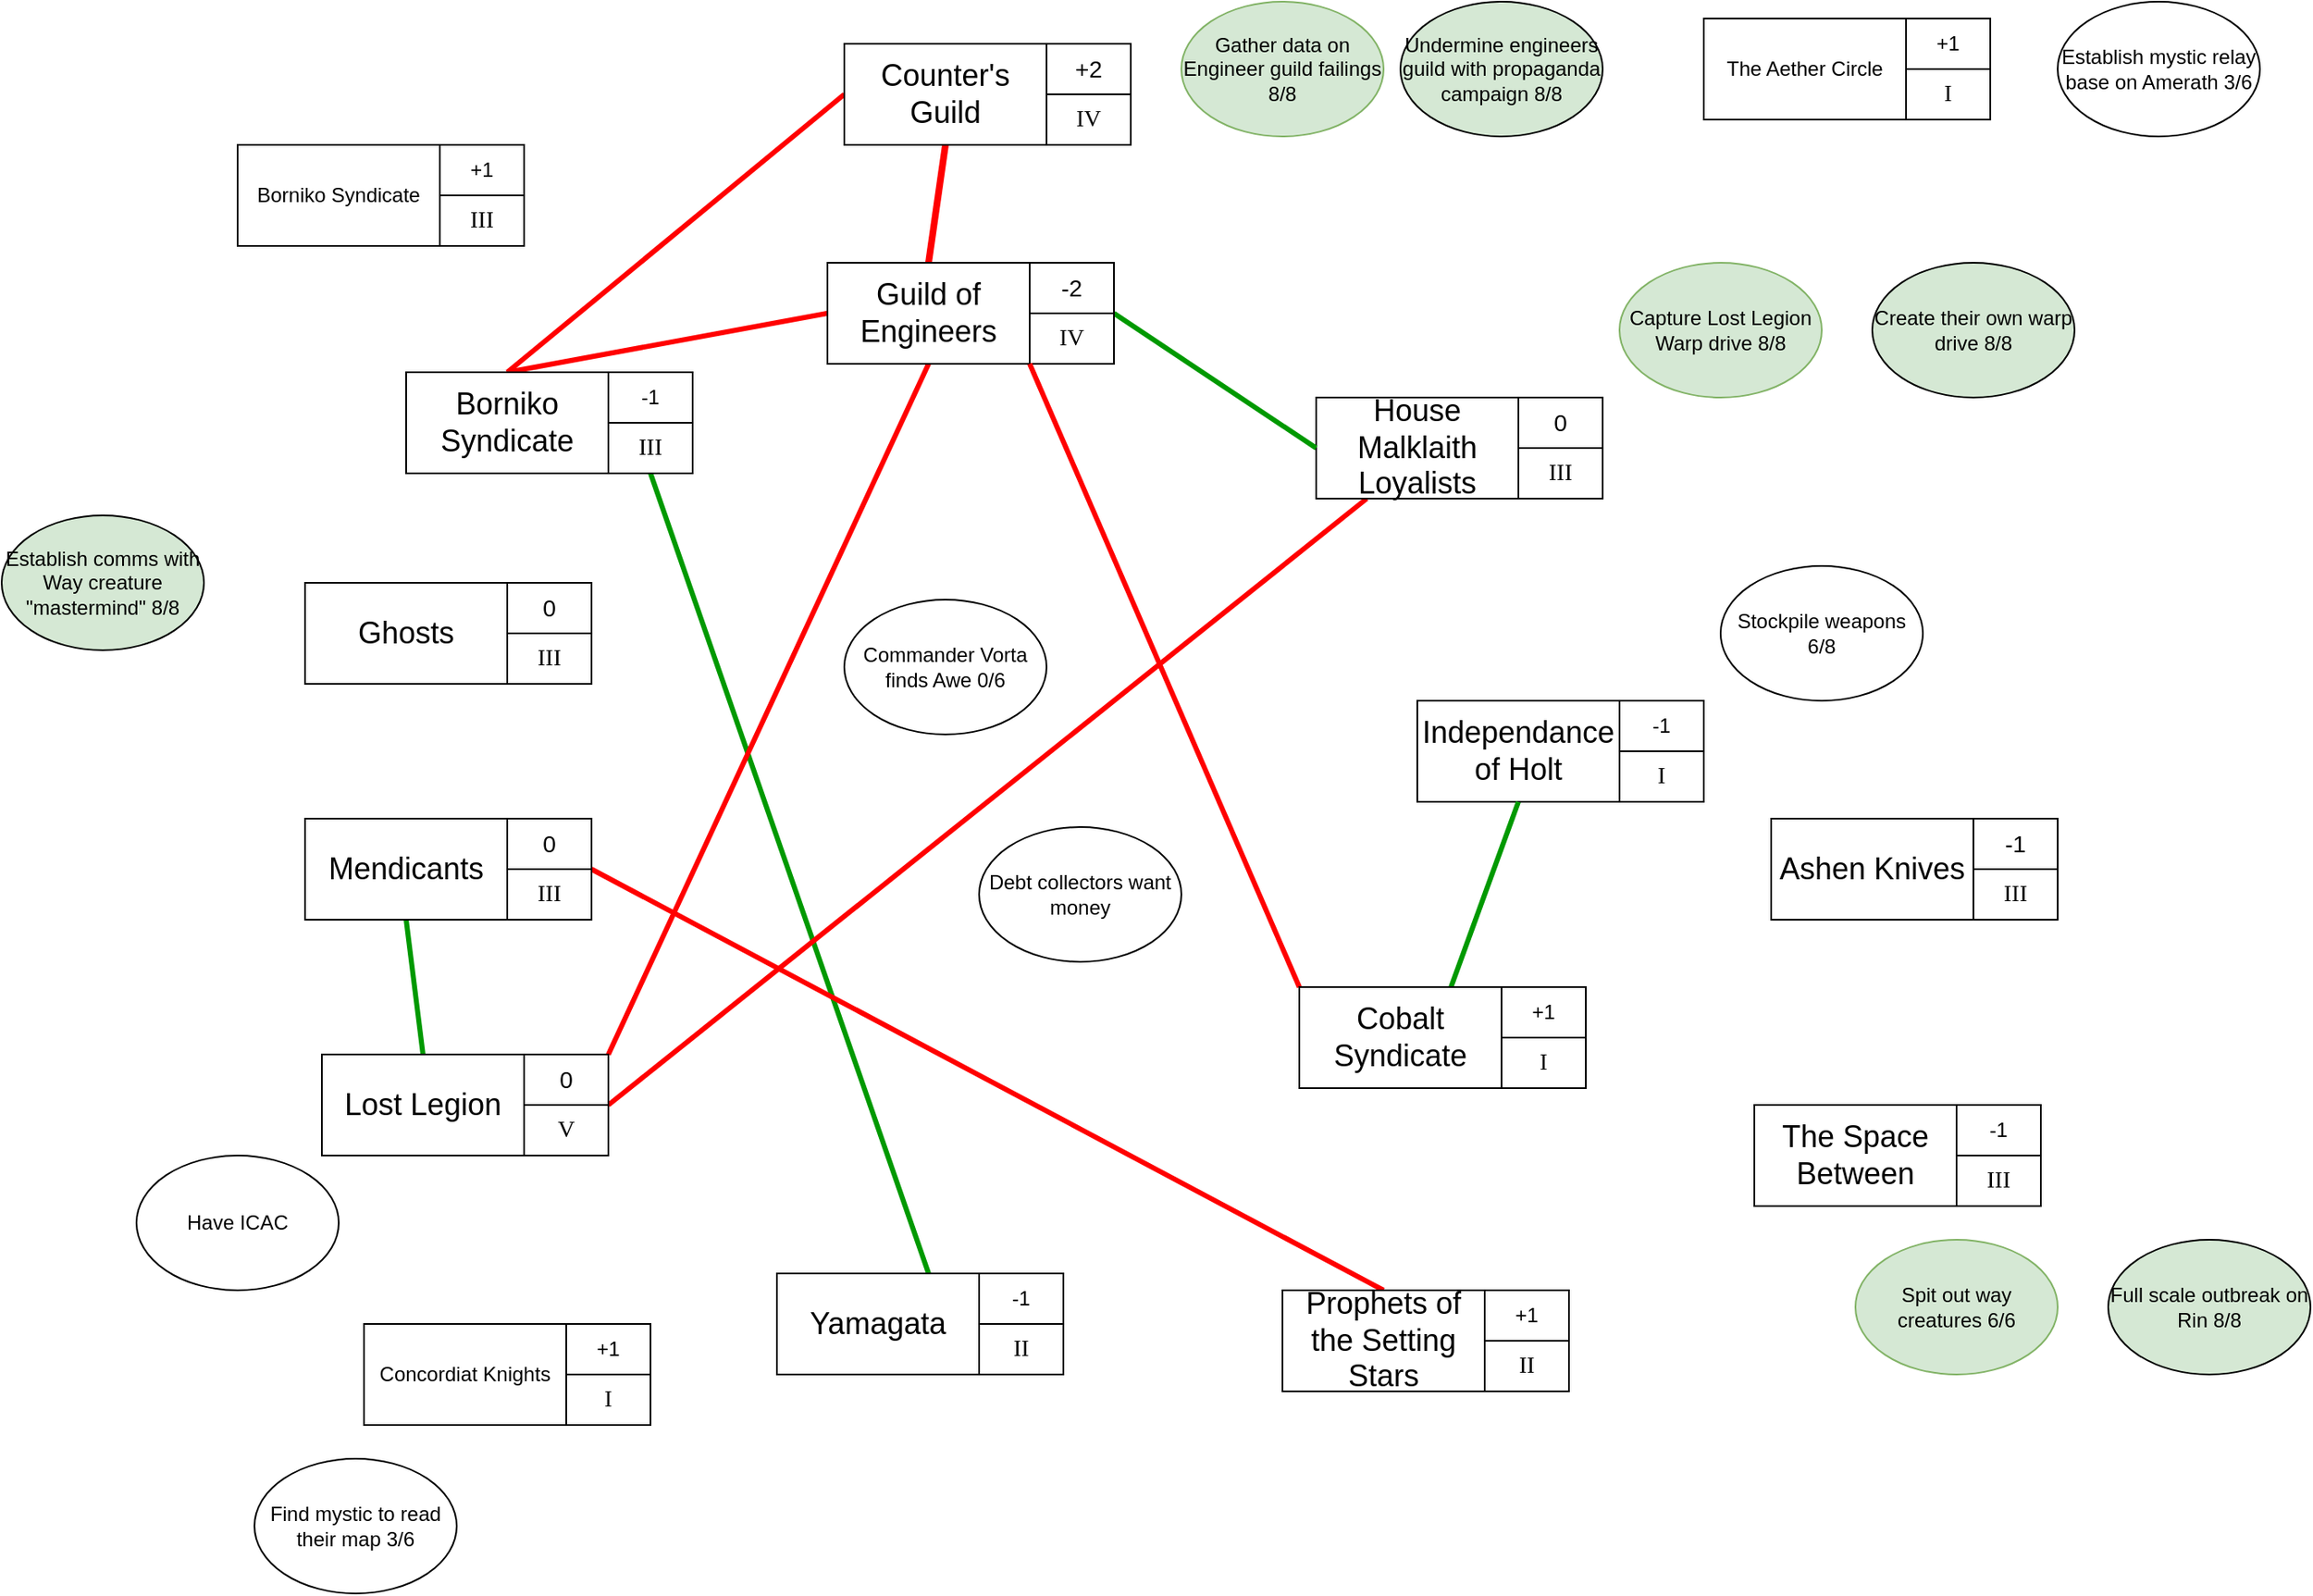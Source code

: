<mxfile version="17.4.3" type="github">
  <diagram id="KgzFzYW3JRcv5cXBahwz" name="Page-1">
    <mxGraphModel dx="1958" dy="1581" grid="1" gridSize="10" guides="1" tooltips="1" connect="1" arrows="1" fold="1" page="1" pageScale="1" pageWidth="850" pageHeight="1100" math="0" shadow="0">
      <root>
        <mxCell id="0" />
        <mxCell id="1" parent="0" />
        <mxCell id="65nMzep6q61FSym4G3b8-38" style="edgeStyle=none;rounded=0;jumpSize=13;orthogonalLoop=1;jettySize=auto;html=1;exitX=0.5;exitY=0;exitDx=0;exitDy=0;entryX=0;entryY=0.5;entryDx=0;entryDy=0;endArrow=none;endFill=0;strokeColor=#FF0000;strokeWidth=3;" parent="1" source="65nMzep6q61FSym4G3b8-1" target="65nMzep6q61FSym4G3b8-17" edge="1">
          <mxGeometry relative="1" as="geometry" />
        </mxCell>
        <mxCell id="sFyQtC-OYI_YycXrSOeD-6" style="rounded=0;orthogonalLoop=1;jettySize=auto;html=1;exitX=0.5;exitY=0;exitDx=0;exitDy=0;entryX=0;entryY=0.5;entryDx=0;entryDy=0;fillColor=#f8cecc;strokeColor=#FF0000;endArrow=none;endFill=0;strokeWidth=3;" parent="1" source="65nMzep6q61FSym4G3b8-1" target="sFyQtC-OYI_YycXrSOeD-2" edge="1">
          <mxGeometry relative="1" as="geometry" />
        </mxCell>
        <mxCell id="65nMzep6q61FSym4G3b8-1" value="&lt;font style=&quot;font-size: 18px&quot;&gt;Borniko Syndicate&lt;/font&gt;" style="rounded=0;whiteSpace=wrap;html=1;" parent="1" vertex="1">
          <mxGeometry x="180" y="125" width="120" height="60" as="geometry" />
        </mxCell>
        <mxCell id="65nMzep6q61FSym4G3b8-3" value="&lt;div&gt;-1&lt;/div&gt;" style="rounded=0;whiteSpace=wrap;html=1;" parent="1" vertex="1">
          <mxGeometry x="300" y="125" width="50" height="30" as="geometry" />
        </mxCell>
        <mxCell id="65nMzep6q61FSym4G3b8-40" style="edgeStyle=none;rounded=0;jumpSize=13;orthogonalLoop=1;jettySize=auto;html=1;exitX=0.5;exitY=1;exitDx=0;exitDy=0;entryX=0.75;entryY=0;entryDx=0;entryDy=0;endArrow=none;endFill=0;strokeWidth=3;strokeColor=#009900;" parent="1" source="65nMzep6q61FSym4G3b8-4" target="65nMzep6q61FSym4G3b8-20" edge="1">
          <mxGeometry relative="1" as="geometry" />
        </mxCell>
        <mxCell id="65nMzep6q61FSym4G3b8-4" value="&lt;font face=&quot;Times New Roman&quot;&gt;&lt;span style=&quot;font-size: 14px&quot;&gt;III&lt;/span&gt;&lt;/font&gt;" style="rounded=0;whiteSpace=wrap;html=1;" parent="1" vertex="1">
          <mxGeometry x="300" y="155" width="50" height="30" as="geometry" />
        </mxCell>
        <mxCell id="65nMzep6q61FSym4G3b8-5" value="&lt;font style=&quot;font-size: 18px&quot;&gt;Ghosts&lt;/font&gt;" style="rounded=0;whiteSpace=wrap;html=1;" parent="1" vertex="1">
          <mxGeometry x="120" y="250" width="120" height="60" as="geometry" />
        </mxCell>
        <mxCell id="65nMzep6q61FSym4G3b8-6" value="&lt;font style=&quot;font-size: 14px&quot;&gt;0&lt;/font&gt;" style="rounded=0;whiteSpace=wrap;html=1;" parent="1" vertex="1">
          <mxGeometry x="240" y="250" width="50" height="30" as="geometry" />
        </mxCell>
        <mxCell id="65nMzep6q61FSym4G3b8-7" value="&lt;font style=&quot;font-size: 14px&quot; face=&quot;Times New Roman&quot;&gt;III&lt;/font&gt;" style="rounded=0;whiteSpace=wrap;html=1;" parent="1" vertex="1">
          <mxGeometry x="240" y="280" width="50" height="30" as="geometry" />
        </mxCell>
        <mxCell id="65nMzep6q61FSym4G3b8-32" style="edgeStyle=none;rounded=0;orthogonalLoop=1;jettySize=auto;html=1;exitX=0.5;exitY=1;exitDx=0;exitDy=0;entryX=0.5;entryY=0;entryDx=0;entryDy=0;endArrow=none;endFill=0;fillColor=#d5e8d4;jumpSize=13;strokeWidth=3;strokeColor=#009900;" parent="1" source="65nMzep6q61FSym4G3b8-8" target="65nMzep6q61FSym4G3b8-11" edge="1">
          <mxGeometry relative="1" as="geometry" />
        </mxCell>
        <mxCell id="65nMzep6q61FSym4G3b8-8" value="&lt;font style=&quot;font-size: 18px&quot;&gt;Mendicants&lt;/font&gt;" style="rounded=0;whiteSpace=wrap;html=1;" parent="1" vertex="1">
          <mxGeometry x="120" y="390" width="120" height="60" as="geometry" />
        </mxCell>
        <mxCell id="65nMzep6q61FSym4G3b8-36" style="edgeStyle=none;rounded=0;jumpSize=13;orthogonalLoop=1;jettySize=auto;html=1;exitX=1;exitY=1;exitDx=0;exitDy=0;entryX=0.5;entryY=0;entryDx=0;entryDy=0;endArrow=none;endFill=0;strokeColor=#FF0000;strokeWidth=3;" parent="1" source="65nMzep6q61FSym4G3b8-9" target="65nMzep6q61FSym4G3b8-26" edge="1">
          <mxGeometry relative="1" as="geometry" />
        </mxCell>
        <mxCell id="65nMzep6q61FSym4G3b8-9" value="&lt;font style=&quot;font-size: 14px&quot;&gt;0&lt;/font&gt;" style="rounded=0;whiteSpace=wrap;html=1;" parent="1" vertex="1">
          <mxGeometry x="240" y="390" width="50" height="30" as="geometry" />
        </mxCell>
        <mxCell id="65nMzep6q61FSym4G3b8-10" value="&lt;font face=&quot;Times New Roman&quot; style=&quot;font-size: 14px&quot;&gt;III&lt;/font&gt;" style="rounded=0;whiteSpace=wrap;html=1;" parent="1" vertex="1">
          <mxGeometry x="240" y="420" width="50" height="30" as="geometry" />
        </mxCell>
        <mxCell id="65nMzep6q61FSym4G3b8-11" value="&lt;font style=&quot;font-size: 18px&quot;&gt;Lost Legion&lt;/font&gt;" style="rounded=0;whiteSpace=wrap;html=1;" parent="1" vertex="1">
          <mxGeometry x="130" y="530" width="120" height="60" as="geometry" />
        </mxCell>
        <mxCell id="65nMzep6q61FSym4G3b8-35" style="edgeStyle=none;rounded=0;jumpSize=13;orthogonalLoop=1;jettySize=auto;html=1;exitX=1;exitY=1;exitDx=0;exitDy=0;entryX=0.25;entryY=1;entryDx=0;entryDy=0;endArrow=none;endFill=0;strokeWidth=3;strokeColor=#FF0000;" parent="1" source="65nMzep6q61FSym4G3b8-12" target="65nMzep6q61FSym4G3b8-14" edge="1">
          <mxGeometry relative="1" as="geometry" />
        </mxCell>
        <mxCell id="65nMzep6q61FSym4G3b8-37" style="edgeStyle=none;rounded=0;jumpSize=13;orthogonalLoop=1;jettySize=auto;html=1;exitX=1;exitY=0;exitDx=0;exitDy=0;entryX=0.5;entryY=1;entryDx=0;entryDy=0;endArrow=none;endFill=0;strokeColor=#FF0000;strokeWidth=3;" parent="1" source="65nMzep6q61FSym4G3b8-12" target="65nMzep6q61FSym4G3b8-17" edge="1">
          <mxGeometry relative="1" as="geometry" />
        </mxCell>
        <mxCell id="65nMzep6q61FSym4G3b8-12" value="&lt;font style=&quot;font-size: 14px&quot;&gt;0&lt;/font&gt;" style="rounded=0;whiteSpace=wrap;html=1;" parent="1" vertex="1">
          <mxGeometry x="250" y="530" width="50" height="30" as="geometry" />
        </mxCell>
        <mxCell id="65nMzep6q61FSym4G3b8-13" value="&lt;font face=&quot;Times New Roman&quot; style=&quot;font-size: 14px&quot;&gt;V&lt;/font&gt;" style="rounded=0;whiteSpace=wrap;html=1;" parent="1" vertex="1">
          <mxGeometry x="250" y="560" width="50" height="30" as="geometry" />
        </mxCell>
        <mxCell id="65nMzep6q61FSym4G3b8-14" value="&lt;span style=&quot;font-size: 18px&quot;&gt;House Malklaith Loyalists&lt;/span&gt;" style="rounded=0;whiteSpace=wrap;html=1;" parent="1" vertex="1">
          <mxGeometry x="720" y="140" width="120" height="60" as="geometry" />
        </mxCell>
        <mxCell id="65nMzep6q61FSym4G3b8-15" value="&lt;font style=&quot;font-size: 14px&quot;&gt;0&lt;/font&gt;" style="rounded=0;whiteSpace=wrap;html=1;" parent="1" vertex="1">
          <mxGeometry x="840" y="140" width="50" height="30" as="geometry" />
        </mxCell>
        <mxCell id="65nMzep6q61FSym4G3b8-16" value="&lt;font face=&quot;Times New Roman&quot; style=&quot;font-size: 14px&quot;&gt;III&lt;/font&gt;" style="rounded=0;whiteSpace=wrap;html=1;" parent="1" vertex="1">
          <mxGeometry x="840" y="170" width="50" height="30" as="geometry" />
        </mxCell>
        <mxCell id="sFyQtC-OYI_YycXrSOeD-7" style="edgeStyle=none;rounded=0;orthogonalLoop=1;jettySize=auto;html=1;exitX=0.5;exitY=0;exitDx=0;exitDy=0;entryX=0.5;entryY=1;entryDx=0;entryDy=0;endArrow=none;endFill=0;strokeWidth=4;strokeColor=#FF0000;" parent="1" source="65nMzep6q61FSym4G3b8-17" target="sFyQtC-OYI_YycXrSOeD-2" edge="1">
          <mxGeometry relative="1" as="geometry" />
        </mxCell>
        <mxCell id="65nMzep6q61FSym4G3b8-17" value="&lt;span style=&quot;font-size: 18px&quot;&gt;Guild of Engineers&lt;/span&gt;" style="rounded=0;whiteSpace=wrap;html=1;" parent="1" vertex="1">
          <mxGeometry x="430" y="60" width="120" height="60" as="geometry" />
        </mxCell>
        <mxCell id="65nMzep6q61FSym4G3b8-33" style="edgeStyle=none;rounded=0;jumpSize=13;orthogonalLoop=1;jettySize=auto;html=1;exitX=1;exitY=1;exitDx=0;exitDy=0;entryX=0;entryY=0.5;entryDx=0;entryDy=0;endArrow=none;endFill=0;strokeColor=#009900;strokeWidth=3;" parent="1" source="65nMzep6q61FSym4G3b8-18" target="65nMzep6q61FSym4G3b8-14" edge="1">
          <mxGeometry relative="1" as="geometry" />
        </mxCell>
        <mxCell id="65nMzep6q61FSym4G3b8-18" value="&lt;font style=&quot;font-size: 14px&quot;&gt;-2&lt;/font&gt;" style="rounded=0;whiteSpace=wrap;html=1;" parent="1" vertex="1">
          <mxGeometry x="550" y="60" width="50" height="30" as="geometry" />
        </mxCell>
        <mxCell id="65nMzep6q61FSym4G3b8-19" value="&lt;font face=&quot;Times New Roman&quot; style=&quot;font-size: 14px&quot;&gt;IV&lt;/font&gt;" style="rounded=0;whiteSpace=wrap;html=1;" parent="1" vertex="1">
          <mxGeometry x="550" y="90" width="50" height="30" as="geometry" />
        </mxCell>
        <mxCell id="65nMzep6q61FSym4G3b8-20" value="&lt;span style=&quot;font-size: 18px&quot;&gt;Yamagata&lt;/span&gt;" style="rounded=0;whiteSpace=wrap;html=1;" parent="1" vertex="1">
          <mxGeometry x="400" y="660" width="120" height="60" as="geometry" />
        </mxCell>
        <mxCell id="65nMzep6q61FSym4G3b8-21" value="-1" style="rounded=0;whiteSpace=wrap;html=1;" parent="1" vertex="1">
          <mxGeometry x="520" y="660" width="50" height="30" as="geometry" />
        </mxCell>
        <mxCell id="65nMzep6q61FSym4G3b8-22" value="&lt;font face=&quot;Times New Roman&quot; style=&quot;font-size: 14px&quot;&gt;II&lt;/font&gt;" style="rounded=0;whiteSpace=wrap;html=1;" parent="1" vertex="1">
          <mxGeometry x="520" y="690" width="50" height="30" as="geometry" />
        </mxCell>
        <mxCell id="65nMzep6q61FSym4G3b8-23" value="&lt;span style=&quot;font-size: 18px&quot;&gt;Independance of Holt&lt;/span&gt;" style="rounded=0;whiteSpace=wrap;html=1;" parent="1" vertex="1">
          <mxGeometry x="780" y="320" width="120" height="60" as="geometry" />
        </mxCell>
        <mxCell id="65nMzep6q61FSym4G3b8-24" value="-1" style="rounded=0;whiteSpace=wrap;html=1;" parent="1" vertex="1">
          <mxGeometry x="900" y="320" width="50" height="30" as="geometry" />
        </mxCell>
        <mxCell id="65nMzep6q61FSym4G3b8-25" value="&lt;font face=&quot;Times New Roman&quot; style=&quot;font-size: 14px&quot;&gt;I&lt;/font&gt;" style="rounded=0;whiteSpace=wrap;html=1;" parent="1" vertex="1">
          <mxGeometry x="900" y="350" width="50" height="30" as="geometry" />
        </mxCell>
        <mxCell id="65nMzep6q61FSym4G3b8-26" value="&lt;span style=&quot;font-size: 18px&quot;&gt;Prophets of the Setting Stars&lt;/span&gt;" style="rounded=0;whiteSpace=wrap;html=1;" parent="1" vertex="1">
          <mxGeometry x="700" y="670" width="120" height="60" as="geometry" />
        </mxCell>
        <mxCell id="65nMzep6q61FSym4G3b8-27" value="&lt;div&gt;+1&lt;/div&gt;" style="rounded=0;whiteSpace=wrap;html=1;" parent="1" vertex="1">
          <mxGeometry x="820" y="670" width="50" height="30" as="geometry" />
        </mxCell>
        <mxCell id="65nMzep6q61FSym4G3b8-28" value="&lt;font face=&quot;Times New Roman&quot; style=&quot;font-size: 14px&quot;&gt;II&lt;/font&gt;" style="rounded=0;whiteSpace=wrap;html=1;" parent="1" vertex="1">
          <mxGeometry x="820" y="700" width="50" height="30" as="geometry" />
        </mxCell>
        <mxCell id="65nMzep6q61FSym4G3b8-34" style="edgeStyle=none;rounded=0;jumpSize=13;orthogonalLoop=1;jettySize=auto;html=1;exitX=0.75;exitY=0;exitDx=0;exitDy=0;entryX=0.5;entryY=1;entryDx=0;entryDy=0;endArrow=none;endFill=0;strokeColor=#009900;strokeWidth=3;" parent="1" source="65nMzep6q61FSym4G3b8-29" target="65nMzep6q61FSym4G3b8-23" edge="1">
          <mxGeometry relative="1" as="geometry" />
        </mxCell>
        <mxCell id="65nMzep6q61FSym4G3b8-39" style="edgeStyle=none;rounded=0;jumpSize=13;orthogonalLoop=1;jettySize=auto;html=1;exitX=0;exitY=0;exitDx=0;exitDy=0;entryX=1;entryY=1;entryDx=0;entryDy=0;endArrow=none;endFill=0;strokeColor=#FF0000;strokeWidth=3;" parent="1" source="65nMzep6q61FSym4G3b8-29" target="65nMzep6q61FSym4G3b8-17" edge="1">
          <mxGeometry relative="1" as="geometry" />
        </mxCell>
        <mxCell id="65nMzep6q61FSym4G3b8-29" value="&lt;span style=&quot;font-size: 18px&quot;&gt;Cobalt Syndicate&lt;/span&gt;" style="rounded=0;whiteSpace=wrap;html=1;" parent="1" vertex="1">
          <mxGeometry x="710" y="490" width="120" height="60" as="geometry" />
        </mxCell>
        <mxCell id="65nMzep6q61FSym4G3b8-30" value="+1" style="rounded=0;whiteSpace=wrap;html=1;" parent="1" vertex="1">
          <mxGeometry x="830" y="490" width="50" height="30" as="geometry" />
        </mxCell>
        <mxCell id="65nMzep6q61FSym4G3b8-31" value="&lt;font face=&quot;Times New Roman&quot;&gt;&lt;span style=&quot;font-size: 14px&quot;&gt;I&lt;/span&gt;&lt;/font&gt;" style="rounded=0;whiteSpace=wrap;html=1;" parent="1" vertex="1">
          <mxGeometry x="830" y="520" width="50" height="30" as="geometry" />
        </mxCell>
        <mxCell id="0qpnmVagbFamdHzVR8-X-1" value="Concordiat Knights" style="rounded=0;whiteSpace=wrap;html=1;" parent="1" vertex="1">
          <mxGeometry x="155" y="690" width="120" height="60" as="geometry" />
        </mxCell>
        <mxCell id="0qpnmVagbFamdHzVR8-X-2" value="+1" style="rounded=0;whiteSpace=wrap;html=1;" parent="1" vertex="1">
          <mxGeometry x="275" y="690" width="50" height="30" as="geometry" />
        </mxCell>
        <mxCell id="0qpnmVagbFamdHzVR8-X-3" value="&lt;font face=&quot;Times New Roman&quot; style=&quot;font-size: 14px&quot;&gt;I&lt;/font&gt;" style="rounded=0;whiteSpace=wrap;html=1;" parent="1" vertex="1">
          <mxGeometry x="275" y="720" width="50" height="30" as="geometry" />
        </mxCell>
        <mxCell id="sFyQtC-OYI_YycXrSOeD-1" value="Find mystic to read their map 3/6" style="ellipse;whiteSpace=wrap;html=1;" parent="1" vertex="1">
          <mxGeometry x="90" y="770" width="120" height="80" as="geometry" />
        </mxCell>
        <mxCell id="sFyQtC-OYI_YycXrSOeD-2" value="&lt;span style=&quot;font-size: 18px&quot;&gt;Counter&#39;s Guild&lt;/span&gt;" style="rounded=0;whiteSpace=wrap;html=1;" parent="1" vertex="1">
          <mxGeometry x="440" y="-70" width="120" height="60" as="geometry" />
        </mxCell>
        <mxCell id="sFyQtC-OYI_YycXrSOeD-3" value="&lt;font style=&quot;font-size: 14px&quot;&gt;+2&lt;/font&gt;" style="rounded=0;whiteSpace=wrap;html=1;" parent="1" vertex="1">
          <mxGeometry x="560" y="-70" width="50" height="30" as="geometry" />
        </mxCell>
        <mxCell id="sFyQtC-OYI_YycXrSOeD-4" value="&lt;font face=&quot;Times New Roman&quot; style=&quot;font-size: 14px&quot;&gt;IV&lt;/font&gt;" style="rounded=0;whiteSpace=wrap;html=1;" parent="1" vertex="1">
          <mxGeometry x="560" y="-40" width="50" height="30" as="geometry" />
        </mxCell>
        <mxCell id="sFyQtC-OYI_YycXrSOeD-8" value="Gather data on Engineer guild failings 8/8" style="ellipse;whiteSpace=wrap;html=1;fillColor=#d5e8d4;strokeColor=#82b366;" parent="1" vertex="1">
          <mxGeometry x="640" y="-95" width="120" height="80" as="geometry" />
        </mxCell>
        <mxCell id="sFyQtC-OYI_YycXrSOeD-9" value="Stockpile weapons 6/8" style="ellipse;whiteSpace=wrap;html=1;" parent="1" vertex="1">
          <mxGeometry x="960" y="240" width="120" height="80" as="geometry" />
        </mxCell>
        <mxCell id="sFyQtC-OYI_YycXrSOeD-10" value="Capture Lost Legion Warp drive 8/8" style="ellipse;whiteSpace=wrap;html=1;fillColor=#d5e8d4;strokeColor=#82b366;" parent="1" vertex="1">
          <mxGeometry x="900" y="60" width="120" height="80" as="geometry" />
        </mxCell>
        <mxCell id="eAVqtPFcq18wmJxdQZ_S-1" value="&lt;span style=&quot;font-size: 18px&quot;&gt;The Space Between&lt;/span&gt;" style="rounded=0;whiteSpace=wrap;html=1;" parent="1" vertex="1">
          <mxGeometry x="980" y="560" width="120" height="60" as="geometry" />
        </mxCell>
        <mxCell id="eAVqtPFcq18wmJxdQZ_S-2" value="-1" style="rounded=0;whiteSpace=wrap;html=1;" parent="1" vertex="1">
          <mxGeometry x="1100" y="560" width="50" height="30" as="geometry" />
        </mxCell>
        <mxCell id="eAVqtPFcq18wmJxdQZ_S-3" value="&lt;font face=&quot;Times New Roman&quot; style=&quot;font-size: 14px&quot;&gt;III&lt;/font&gt;" style="rounded=0;whiteSpace=wrap;html=1;" parent="1" vertex="1">
          <mxGeometry x="1100" y="590" width="50" height="30" as="geometry" />
        </mxCell>
        <mxCell id="eAVqtPFcq18wmJxdQZ_S-4" value="&lt;span style=&quot;font-size: 18px&quot;&gt;Ashen Knives&lt;/span&gt;" style="rounded=0;whiteSpace=wrap;html=1;" parent="1" vertex="1">
          <mxGeometry x="990" y="390" width="120" height="60" as="geometry" />
        </mxCell>
        <mxCell id="eAVqtPFcq18wmJxdQZ_S-5" value="&lt;font style=&quot;font-size: 14px&quot;&gt;-1&lt;/font&gt;" style="rounded=0;whiteSpace=wrap;html=1;" parent="1" vertex="1">
          <mxGeometry x="1110" y="390" width="50" height="30" as="geometry" />
        </mxCell>
        <mxCell id="eAVqtPFcq18wmJxdQZ_S-6" value="&lt;font face=&quot;Times New Roman&quot; style=&quot;font-size: 14px&quot;&gt;III&lt;/font&gt;" style="rounded=0;whiteSpace=wrap;html=1;" parent="1" vertex="1">
          <mxGeometry x="1110" y="420" width="50" height="30" as="geometry" />
        </mxCell>
        <mxCell id="7EXpZXi9Fp8Gn1IL8uCp-1" value="Spit out way creatures 6/6" style="ellipse;whiteSpace=wrap;html=1;fillColor=#d5e8d4;strokeColor=#82b366;" parent="1" vertex="1">
          <mxGeometry x="1040" y="640" width="120" height="80" as="geometry" />
        </mxCell>
        <mxCell id="jUphkvpxN1a_65vW6VNi-1" value="The Aether Circle" style="rounded=0;whiteSpace=wrap;html=1;" parent="1" vertex="1">
          <mxGeometry x="950" y="-85" width="120" height="60" as="geometry" />
        </mxCell>
        <mxCell id="jUphkvpxN1a_65vW6VNi-2" value="+1" style="rounded=0;whiteSpace=wrap;html=1;" parent="1" vertex="1">
          <mxGeometry x="1070" y="-85" width="50" height="30" as="geometry" />
        </mxCell>
        <mxCell id="jUphkvpxN1a_65vW6VNi-3" value="&lt;font face=&quot;Times New Roman&quot; style=&quot;font-size: 14px&quot;&gt;I&lt;/font&gt;" style="rounded=0;whiteSpace=wrap;html=1;" parent="1" vertex="1">
          <mxGeometry x="1070" y="-55" width="50" height="30" as="geometry" />
        </mxCell>
        <mxCell id="jUphkvpxN1a_65vW6VNi-4" value="Full scale outbreak on Rin 8/8" style="ellipse;whiteSpace=wrap;html=1;fillColor=#D5E8D4;" parent="1" vertex="1">
          <mxGeometry x="1190" y="640" width="120" height="80" as="geometry" />
        </mxCell>
        <mxCell id="jUphkvpxN1a_65vW6VNi-5" value="Establish mystic relay base on Amerath 3/6" style="ellipse;whiteSpace=wrap;html=1;" parent="1" vertex="1">
          <mxGeometry x="1160" y="-95" width="120" height="80" as="geometry" />
        </mxCell>
        <mxCell id="jUphkvpxN1a_65vW6VNi-6" value="Create their own warp drive 8/8" style="ellipse;whiteSpace=wrap;html=1;fillColor=#D5E8D4;" parent="1" vertex="1">
          <mxGeometry x="1050" y="60" width="120" height="80" as="geometry" />
        </mxCell>
        <mxCell id="jUphkvpxN1a_65vW6VNi-7" value="Undermine engineers guild with propaganda campaign 8/8" style="ellipse;whiteSpace=wrap;html=1;fillColor=#D5E8D4;" parent="1" vertex="1">
          <mxGeometry x="770" y="-95" width="120" height="80" as="geometry" />
        </mxCell>
        <mxCell id="Ud4R4yunSCTTUjRBT-VK-1" value="Establish comms with Way creature &quot;mastermind&quot; 8/8" style="ellipse;whiteSpace=wrap;html=1;fillColor=#D5E8D4;" parent="1" vertex="1">
          <mxGeometry x="-60" y="210" width="120" height="80" as="geometry" />
        </mxCell>
        <mxCell id="439LbGAylIbDZv1CIoVF-1" value="Have ICAC" style="ellipse;whiteSpace=wrap;html=1;" parent="1" vertex="1">
          <mxGeometry x="20" y="590" width="120" height="80" as="geometry" />
        </mxCell>
        <mxCell id="AJGWU2kwTOXJ0wA7k7pf-1" value="Borniko Syndicate" style="rounded=0;whiteSpace=wrap;html=1;" vertex="1" parent="1">
          <mxGeometry x="80" y="-10" width="120" height="60" as="geometry" />
        </mxCell>
        <mxCell id="AJGWU2kwTOXJ0wA7k7pf-2" value="+1" style="rounded=0;whiteSpace=wrap;html=1;" vertex="1" parent="1">
          <mxGeometry x="200" y="-10" width="50" height="30" as="geometry" />
        </mxCell>
        <mxCell id="AJGWU2kwTOXJ0wA7k7pf-3" value="&lt;font style=&quot;font-size: 14px&quot; face=&quot;Times New Roman&quot;&gt;III&lt;/font&gt;" style="rounded=0;whiteSpace=wrap;html=1;" vertex="1" parent="1">
          <mxGeometry x="200" y="20" width="50" height="30" as="geometry" />
        </mxCell>
        <mxCell id="AJGWU2kwTOXJ0wA7k7pf-4" value="Commander Vorta finds Awe 0/6" style="ellipse;whiteSpace=wrap;html=1;fillColor=#FFFFFF;" vertex="1" parent="1">
          <mxGeometry x="440" y="260" width="120" height="80" as="geometry" />
        </mxCell>
        <mxCell id="AJGWU2kwTOXJ0wA7k7pf-5" value="Debt collectors want money" style="ellipse;whiteSpace=wrap;html=1;fillColor=#FFFFFF;" vertex="1" parent="1">
          <mxGeometry x="520" y="395" width="120" height="80" as="geometry" />
        </mxCell>
      </root>
    </mxGraphModel>
  </diagram>
</mxfile>
